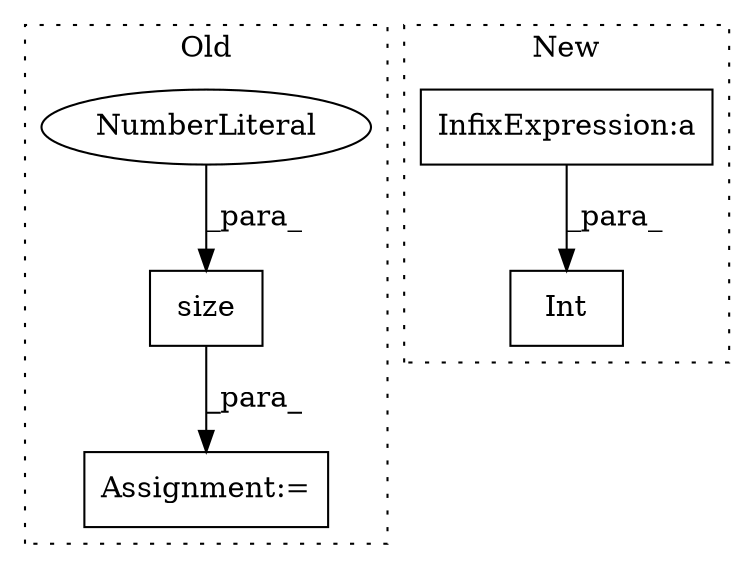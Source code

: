 digraph G {
subgraph cluster0 {
1 [label="size" a="32" s="1719,1725" l="5,1" shape="box"];
3 [label="NumberLiteral" a="34" s="1724" l="1" shape="ellipse"];
4 [label="Assignment:=" a="7" s="1694" l="1" shape="box"];
label = "Old";
style="dotted";
}
subgraph cluster1 {
2 [label="Int" a="32" s="2021,2072" l="4,1" shape="box"];
5 [label="InfixExpression:a" a="27" s="1926" l="3" shape="box"];
label = "New";
style="dotted";
}
1 -> 4 [label="_para_"];
3 -> 1 [label="_para_"];
5 -> 2 [label="_para_"];
}